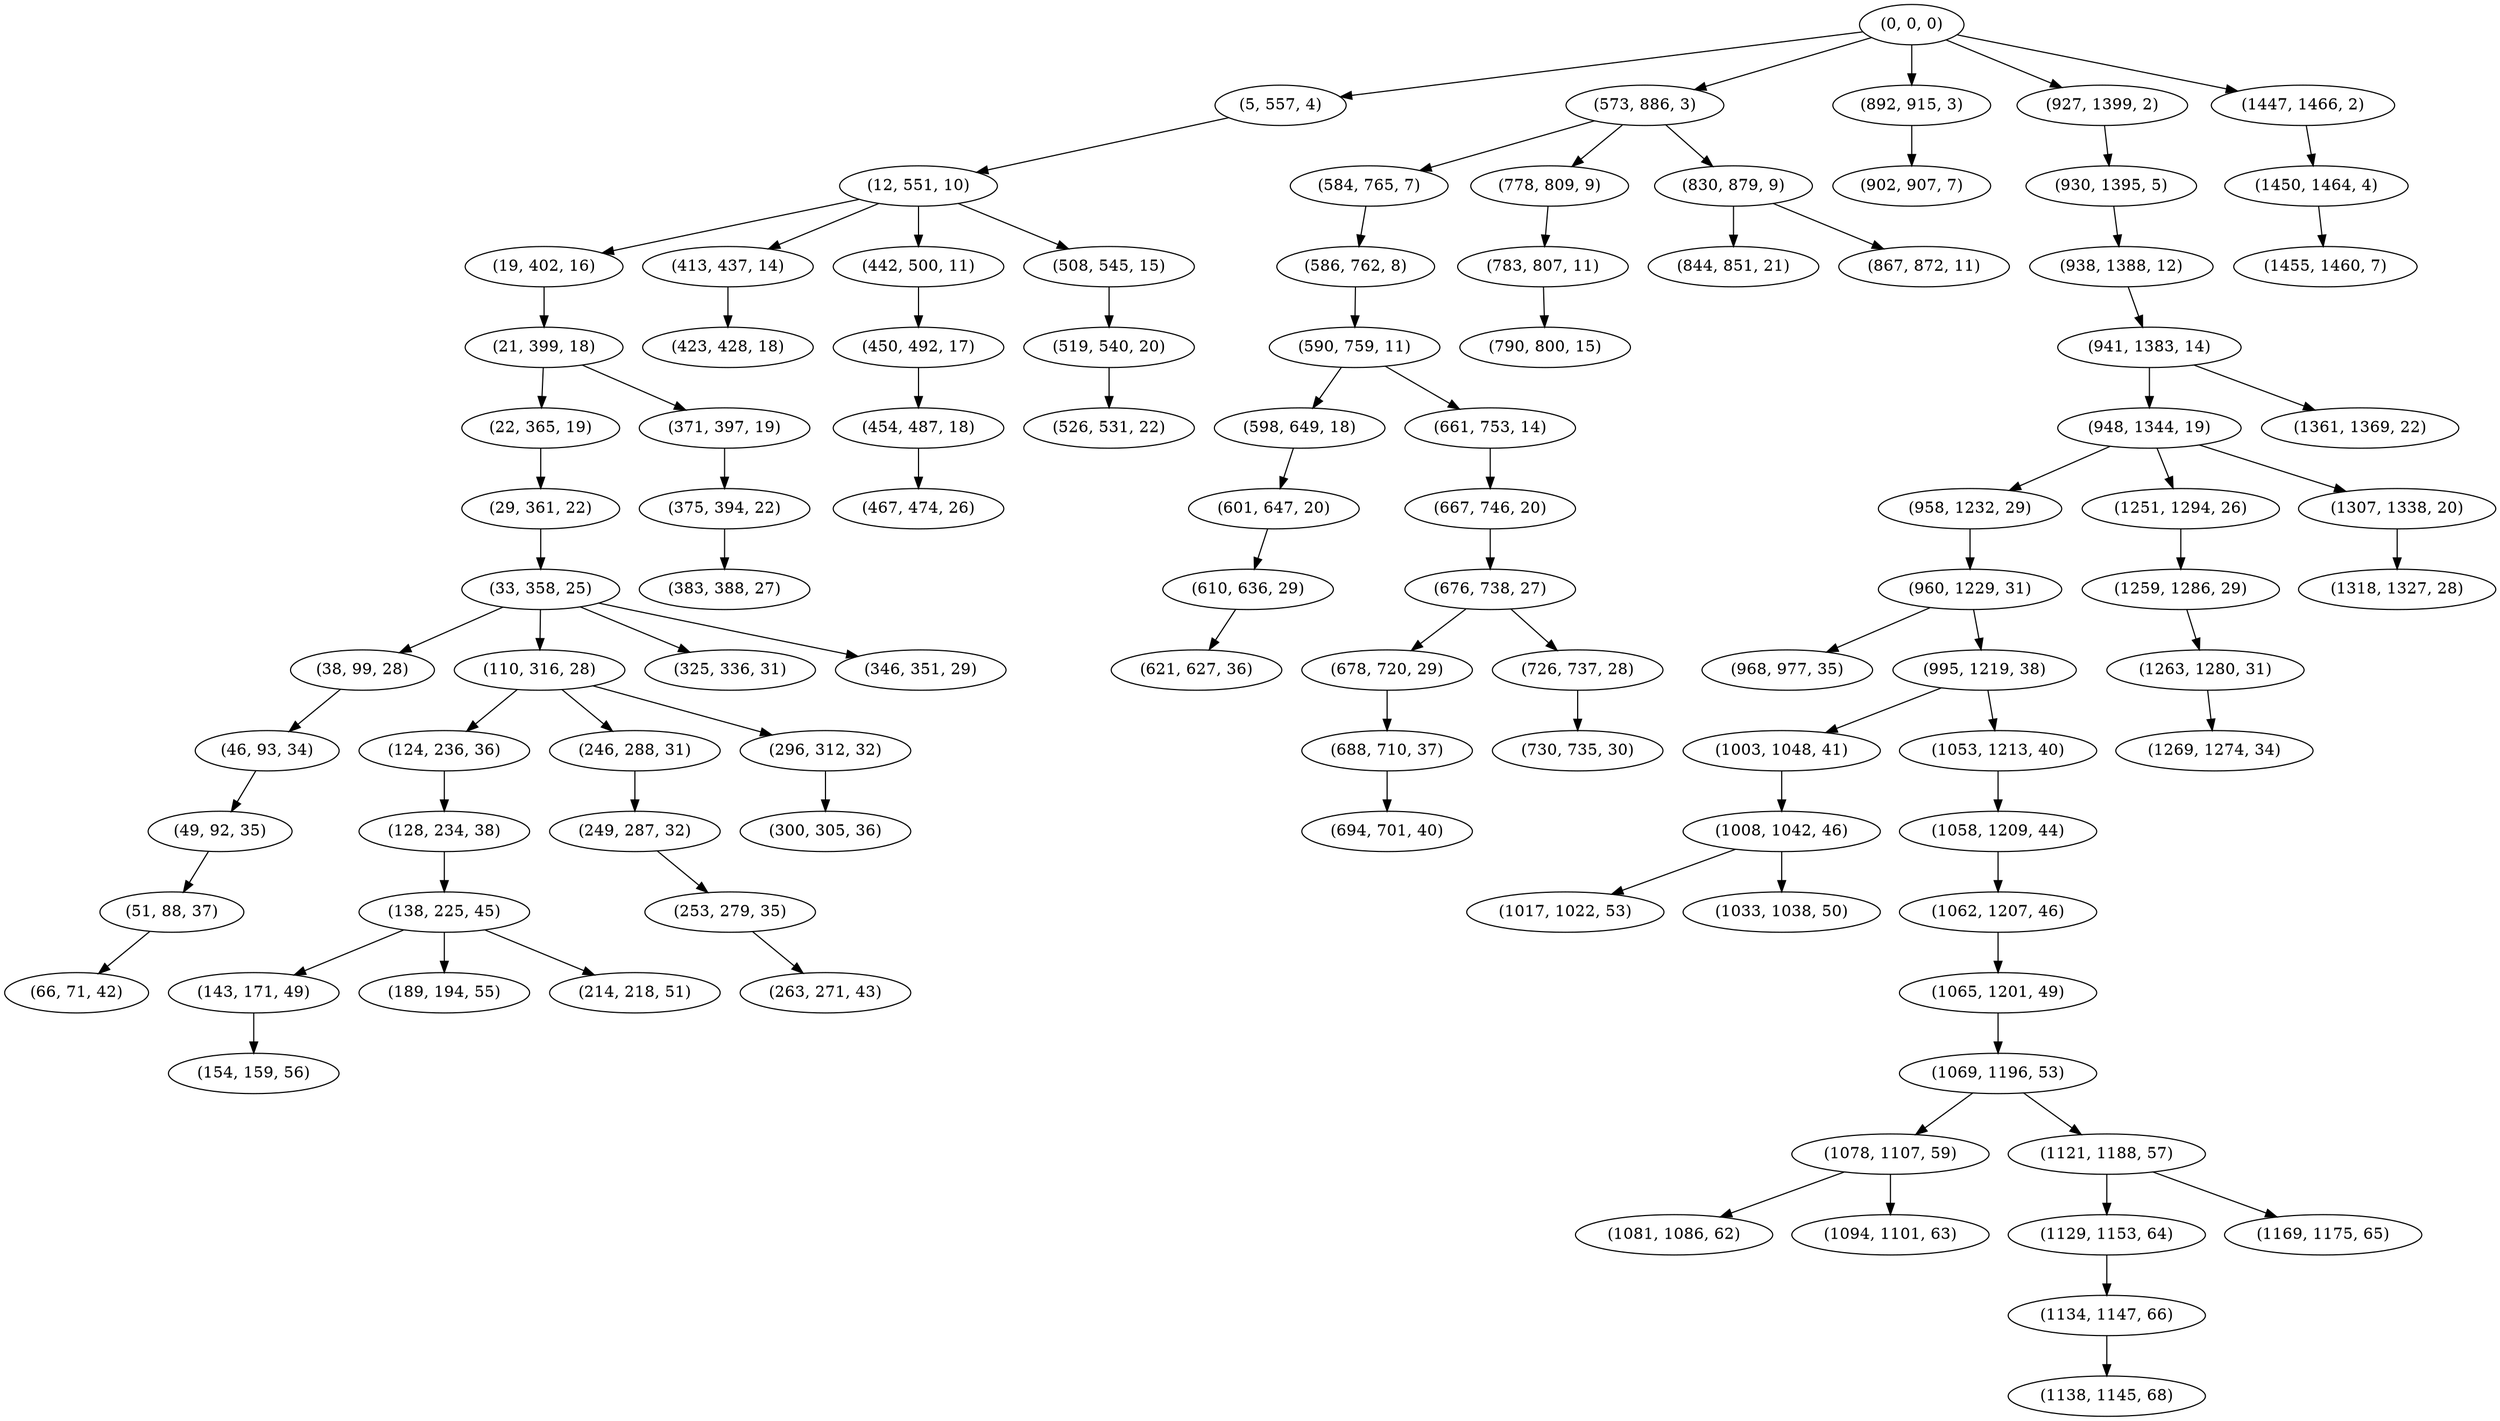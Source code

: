 digraph tree {
    "(0, 0, 0)";
    "(5, 557, 4)";
    "(12, 551, 10)";
    "(19, 402, 16)";
    "(21, 399, 18)";
    "(22, 365, 19)";
    "(29, 361, 22)";
    "(33, 358, 25)";
    "(38, 99, 28)";
    "(46, 93, 34)";
    "(49, 92, 35)";
    "(51, 88, 37)";
    "(66, 71, 42)";
    "(110, 316, 28)";
    "(124, 236, 36)";
    "(128, 234, 38)";
    "(138, 225, 45)";
    "(143, 171, 49)";
    "(154, 159, 56)";
    "(189, 194, 55)";
    "(214, 218, 51)";
    "(246, 288, 31)";
    "(249, 287, 32)";
    "(253, 279, 35)";
    "(263, 271, 43)";
    "(296, 312, 32)";
    "(300, 305, 36)";
    "(325, 336, 31)";
    "(346, 351, 29)";
    "(371, 397, 19)";
    "(375, 394, 22)";
    "(383, 388, 27)";
    "(413, 437, 14)";
    "(423, 428, 18)";
    "(442, 500, 11)";
    "(450, 492, 17)";
    "(454, 487, 18)";
    "(467, 474, 26)";
    "(508, 545, 15)";
    "(519, 540, 20)";
    "(526, 531, 22)";
    "(573, 886, 3)";
    "(584, 765, 7)";
    "(586, 762, 8)";
    "(590, 759, 11)";
    "(598, 649, 18)";
    "(601, 647, 20)";
    "(610, 636, 29)";
    "(621, 627, 36)";
    "(661, 753, 14)";
    "(667, 746, 20)";
    "(676, 738, 27)";
    "(678, 720, 29)";
    "(688, 710, 37)";
    "(694, 701, 40)";
    "(726, 737, 28)";
    "(730, 735, 30)";
    "(778, 809, 9)";
    "(783, 807, 11)";
    "(790, 800, 15)";
    "(830, 879, 9)";
    "(844, 851, 21)";
    "(867, 872, 11)";
    "(892, 915, 3)";
    "(902, 907, 7)";
    "(927, 1399, 2)";
    "(930, 1395, 5)";
    "(938, 1388, 12)";
    "(941, 1383, 14)";
    "(948, 1344, 19)";
    "(958, 1232, 29)";
    "(960, 1229, 31)";
    "(968, 977, 35)";
    "(995, 1219, 38)";
    "(1003, 1048, 41)";
    "(1008, 1042, 46)";
    "(1017, 1022, 53)";
    "(1033, 1038, 50)";
    "(1053, 1213, 40)";
    "(1058, 1209, 44)";
    "(1062, 1207, 46)";
    "(1065, 1201, 49)";
    "(1069, 1196, 53)";
    "(1078, 1107, 59)";
    "(1081, 1086, 62)";
    "(1094, 1101, 63)";
    "(1121, 1188, 57)";
    "(1129, 1153, 64)";
    "(1134, 1147, 66)";
    "(1138, 1145, 68)";
    "(1169, 1175, 65)";
    "(1251, 1294, 26)";
    "(1259, 1286, 29)";
    "(1263, 1280, 31)";
    "(1269, 1274, 34)";
    "(1307, 1338, 20)";
    "(1318, 1327, 28)";
    "(1361, 1369, 22)";
    "(1447, 1466, 2)";
    "(1450, 1464, 4)";
    "(1455, 1460, 7)";
    "(0, 0, 0)" -> "(5, 557, 4)";
    "(0, 0, 0)" -> "(573, 886, 3)";
    "(0, 0, 0)" -> "(892, 915, 3)";
    "(0, 0, 0)" -> "(927, 1399, 2)";
    "(0, 0, 0)" -> "(1447, 1466, 2)";
    "(5, 557, 4)" -> "(12, 551, 10)";
    "(12, 551, 10)" -> "(19, 402, 16)";
    "(12, 551, 10)" -> "(413, 437, 14)";
    "(12, 551, 10)" -> "(442, 500, 11)";
    "(12, 551, 10)" -> "(508, 545, 15)";
    "(19, 402, 16)" -> "(21, 399, 18)";
    "(21, 399, 18)" -> "(22, 365, 19)";
    "(21, 399, 18)" -> "(371, 397, 19)";
    "(22, 365, 19)" -> "(29, 361, 22)";
    "(29, 361, 22)" -> "(33, 358, 25)";
    "(33, 358, 25)" -> "(38, 99, 28)";
    "(33, 358, 25)" -> "(110, 316, 28)";
    "(33, 358, 25)" -> "(325, 336, 31)";
    "(33, 358, 25)" -> "(346, 351, 29)";
    "(38, 99, 28)" -> "(46, 93, 34)";
    "(46, 93, 34)" -> "(49, 92, 35)";
    "(49, 92, 35)" -> "(51, 88, 37)";
    "(51, 88, 37)" -> "(66, 71, 42)";
    "(110, 316, 28)" -> "(124, 236, 36)";
    "(110, 316, 28)" -> "(246, 288, 31)";
    "(110, 316, 28)" -> "(296, 312, 32)";
    "(124, 236, 36)" -> "(128, 234, 38)";
    "(128, 234, 38)" -> "(138, 225, 45)";
    "(138, 225, 45)" -> "(143, 171, 49)";
    "(138, 225, 45)" -> "(189, 194, 55)";
    "(138, 225, 45)" -> "(214, 218, 51)";
    "(143, 171, 49)" -> "(154, 159, 56)";
    "(246, 288, 31)" -> "(249, 287, 32)";
    "(249, 287, 32)" -> "(253, 279, 35)";
    "(253, 279, 35)" -> "(263, 271, 43)";
    "(296, 312, 32)" -> "(300, 305, 36)";
    "(371, 397, 19)" -> "(375, 394, 22)";
    "(375, 394, 22)" -> "(383, 388, 27)";
    "(413, 437, 14)" -> "(423, 428, 18)";
    "(442, 500, 11)" -> "(450, 492, 17)";
    "(450, 492, 17)" -> "(454, 487, 18)";
    "(454, 487, 18)" -> "(467, 474, 26)";
    "(508, 545, 15)" -> "(519, 540, 20)";
    "(519, 540, 20)" -> "(526, 531, 22)";
    "(573, 886, 3)" -> "(584, 765, 7)";
    "(573, 886, 3)" -> "(778, 809, 9)";
    "(573, 886, 3)" -> "(830, 879, 9)";
    "(584, 765, 7)" -> "(586, 762, 8)";
    "(586, 762, 8)" -> "(590, 759, 11)";
    "(590, 759, 11)" -> "(598, 649, 18)";
    "(590, 759, 11)" -> "(661, 753, 14)";
    "(598, 649, 18)" -> "(601, 647, 20)";
    "(601, 647, 20)" -> "(610, 636, 29)";
    "(610, 636, 29)" -> "(621, 627, 36)";
    "(661, 753, 14)" -> "(667, 746, 20)";
    "(667, 746, 20)" -> "(676, 738, 27)";
    "(676, 738, 27)" -> "(678, 720, 29)";
    "(676, 738, 27)" -> "(726, 737, 28)";
    "(678, 720, 29)" -> "(688, 710, 37)";
    "(688, 710, 37)" -> "(694, 701, 40)";
    "(726, 737, 28)" -> "(730, 735, 30)";
    "(778, 809, 9)" -> "(783, 807, 11)";
    "(783, 807, 11)" -> "(790, 800, 15)";
    "(830, 879, 9)" -> "(844, 851, 21)";
    "(830, 879, 9)" -> "(867, 872, 11)";
    "(892, 915, 3)" -> "(902, 907, 7)";
    "(927, 1399, 2)" -> "(930, 1395, 5)";
    "(930, 1395, 5)" -> "(938, 1388, 12)";
    "(938, 1388, 12)" -> "(941, 1383, 14)";
    "(941, 1383, 14)" -> "(948, 1344, 19)";
    "(941, 1383, 14)" -> "(1361, 1369, 22)";
    "(948, 1344, 19)" -> "(958, 1232, 29)";
    "(948, 1344, 19)" -> "(1251, 1294, 26)";
    "(948, 1344, 19)" -> "(1307, 1338, 20)";
    "(958, 1232, 29)" -> "(960, 1229, 31)";
    "(960, 1229, 31)" -> "(968, 977, 35)";
    "(960, 1229, 31)" -> "(995, 1219, 38)";
    "(995, 1219, 38)" -> "(1003, 1048, 41)";
    "(995, 1219, 38)" -> "(1053, 1213, 40)";
    "(1003, 1048, 41)" -> "(1008, 1042, 46)";
    "(1008, 1042, 46)" -> "(1017, 1022, 53)";
    "(1008, 1042, 46)" -> "(1033, 1038, 50)";
    "(1053, 1213, 40)" -> "(1058, 1209, 44)";
    "(1058, 1209, 44)" -> "(1062, 1207, 46)";
    "(1062, 1207, 46)" -> "(1065, 1201, 49)";
    "(1065, 1201, 49)" -> "(1069, 1196, 53)";
    "(1069, 1196, 53)" -> "(1078, 1107, 59)";
    "(1069, 1196, 53)" -> "(1121, 1188, 57)";
    "(1078, 1107, 59)" -> "(1081, 1086, 62)";
    "(1078, 1107, 59)" -> "(1094, 1101, 63)";
    "(1121, 1188, 57)" -> "(1129, 1153, 64)";
    "(1121, 1188, 57)" -> "(1169, 1175, 65)";
    "(1129, 1153, 64)" -> "(1134, 1147, 66)";
    "(1134, 1147, 66)" -> "(1138, 1145, 68)";
    "(1251, 1294, 26)" -> "(1259, 1286, 29)";
    "(1259, 1286, 29)" -> "(1263, 1280, 31)";
    "(1263, 1280, 31)" -> "(1269, 1274, 34)";
    "(1307, 1338, 20)" -> "(1318, 1327, 28)";
    "(1447, 1466, 2)" -> "(1450, 1464, 4)";
    "(1450, 1464, 4)" -> "(1455, 1460, 7)";
}
